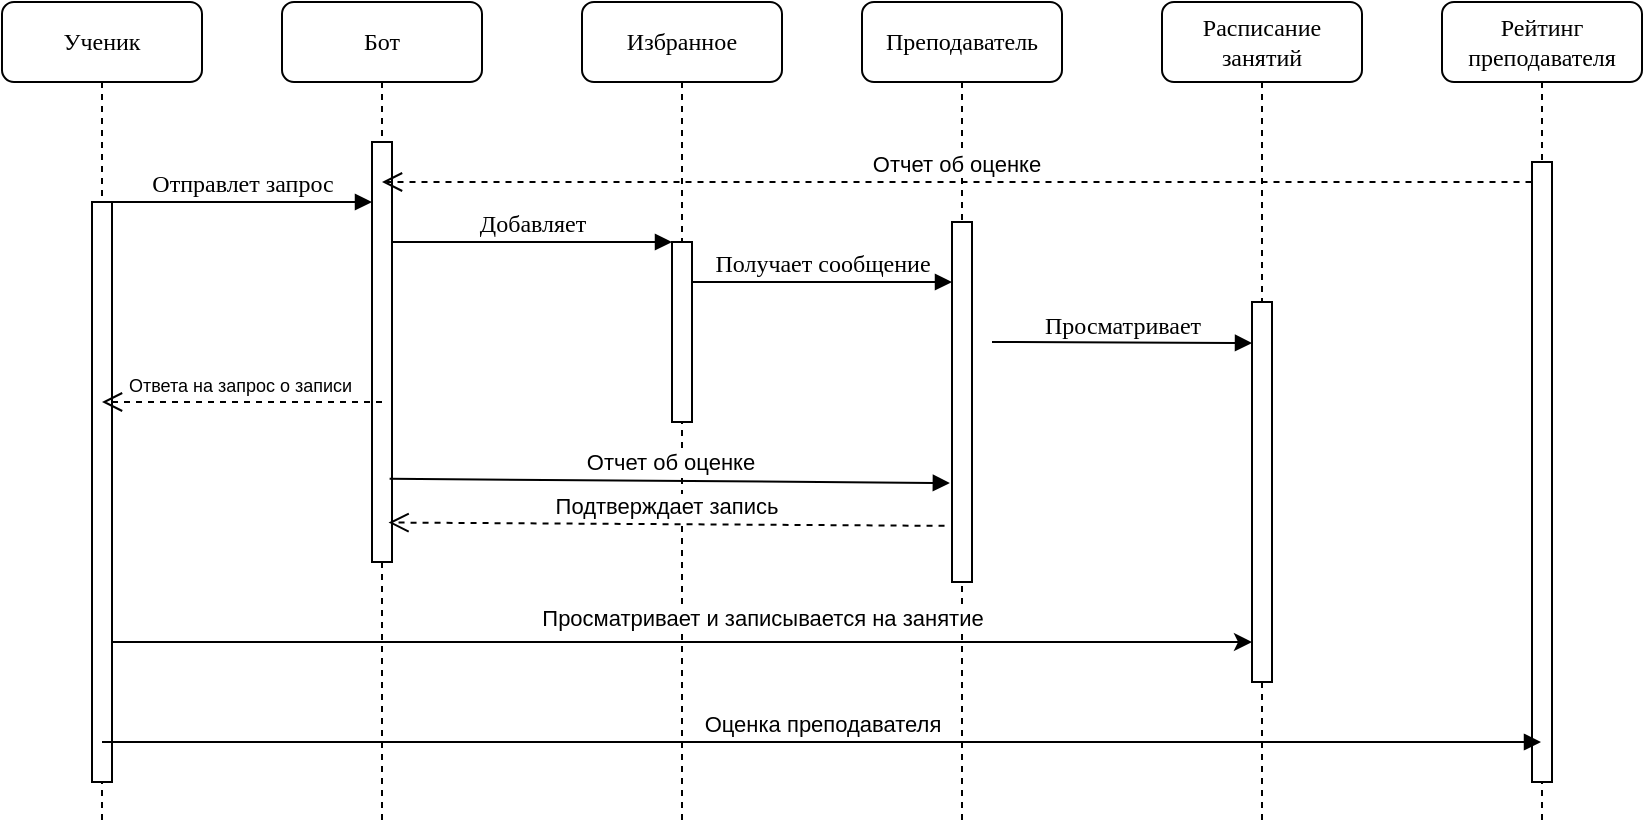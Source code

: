 <mxfile version="22.0.8" type="device">
  <diagram name="Page-1" id="13e1069c-82ec-6db2-03f1-153e76fe0fe0">
    <mxGraphModel dx="1365" dy="549" grid="1" gridSize="10" guides="1" tooltips="1" connect="1" arrows="1" fold="1" page="1" pageScale="1" pageWidth="1100" pageHeight="850" background="none" math="0" shadow="0">
      <root>
        <mxCell id="0" />
        <mxCell id="1" parent="0" />
        <mxCell id="7baba1c4bc27f4b0-2" value="Бот" style="shape=umlLifeline;perimeter=lifelinePerimeter;whiteSpace=wrap;html=1;container=1;collapsible=0;recursiveResize=0;outlineConnect=0;rounded=1;shadow=0;comic=0;labelBackgroundColor=none;strokeWidth=1;fontFamily=Verdana;fontSize=12;align=center;" parent="1" vertex="1">
          <mxGeometry x="240" y="80" width="100" height="410" as="geometry" />
        </mxCell>
        <mxCell id="7baba1c4bc27f4b0-10" value="" style="html=1;points=[];perimeter=orthogonalPerimeter;rounded=0;shadow=0;comic=0;labelBackgroundColor=none;strokeWidth=1;fontFamily=Verdana;fontSize=12;align=center;" parent="7baba1c4bc27f4b0-2" vertex="1">
          <mxGeometry x="45" y="70" width="10" height="210" as="geometry" />
        </mxCell>
        <mxCell id="7baba1c4bc27f4b0-3" value="Избранное" style="shape=umlLifeline;perimeter=lifelinePerimeter;whiteSpace=wrap;html=1;container=1;collapsible=0;recursiveResize=0;outlineConnect=0;rounded=1;shadow=0;comic=0;labelBackgroundColor=none;strokeWidth=1;fontFamily=Verdana;fontSize=12;align=center;" parent="1" vertex="1">
          <mxGeometry x="390" y="80" width="100" height="410" as="geometry" />
        </mxCell>
        <mxCell id="7baba1c4bc27f4b0-13" value="" style="html=1;points=[];perimeter=orthogonalPerimeter;rounded=0;shadow=0;comic=0;labelBackgroundColor=none;strokeWidth=1;fontFamily=Verdana;fontSize=12;align=center;" parent="7baba1c4bc27f4b0-3" vertex="1">
          <mxGeometry x="45" y="120" width="10" height="90" as="geometry" />
        </mxCell>
        <mxCell id="7baba1c4bc27f4b0-4" value="Преподаватель" style="shape=umlLifeline;perimeter=lifelinePerimeter;whiteSpace=wrap;html=1;container=1;collapsible=0;recursiveResize=0;outlineConnect=0;rounded=1;shadow=0;comic=0;labelBackgroundColor=none;strokeWidth=1;fontFamily=Verdana;fontSize=12;align=center;" parent="1" vertex="1">
          <mxGeometry x="530" y="80" width="100" height="410" as="geometry" />
        </mxCell>
        <mxCell id="7baba1c4bc27f4b0-16" value="" style="html=1;points=[];perimeter=orthogonalPerimeter;rounded=0;shadow=0;comic=0;labelBackgroundColor=none;strokeWidth=1;fontFamily=Verdana;fontSize=12;align=center;" parent="7baba1c4bc27f4b0-4" vertex="1">
          <mxGeometry x="45" y="110" width="10" height="180" as="geometry" />
        </mxCell>
        <mxCell id="cYzrO6DvgBqs_mrjTHYA-3" value="" style="endArrow=block;dashed=1;endFill=0;endSize=12;html=1;rounded=0;" edge="1" parent="7baba1c4bc27f4b0-4" source="7baba1c4bc27f4b0-16" target="7baba1c4bc27f4b0-4">
          <mxGeometry width="160" relative="1" as="geometry">
            <mxPoint x="-80" y="280" as="sourcePoint" />
            <mxPoint x="80" y="280" as="targetPoint" />
            <Array as="points" />
          </mxGeometry>
        </mxCell>
        <mxCell id="7baba1c4bc27f4b0-5" value="Расписание занятий" style="shape=umlLifeline;perimeter=lifelinePerimeter;whiteSpace=wrap;html=1;container=1;collapsible=0;recursiveResize=0;outlineConnect=0;rounded=1;shadow=0;comic=0;labelBackgroundColor=none;strokeWidth=1;fontFamily=Verdana;fontSize=12;align=center;" parent="1" vertex="1">
          <mxGeometry x="680" y="80" width="100" height="410" as="geometry" />
        </mxCell>
        <mxCell id="cYzrO6DvgBqs_mrjTHYA-11" value="Отчет об оценке" style="html=1;verticalAlign=bottom;endArrow=open;dashed=1;endSize=8;curved=0;rounded=0;" edge="1" parent="7baba1c4bc27f4b0-5">
          <mxGeometry relative="1" as="geometry">
            <mxPoint x="184.75" y="90" as="sourcePoint" />
            <mxPoint x="-390" y="90" as="targetPoint" />
          </mxGeometry>
        </mxCell>
        <mxCell id="7baba1c4bc27f4b0-6" value="Рейтинг преподавателя" style="shape=umlLifeline;perimeter=lifelinePerimeter;whiteSpace=wrap;html=1;container=1;collapsible=0;recursiveResize=0;outlineConnect=0;rounded=1;shadow=0;comic=0;labelBackgroundColor=none;strokeWidth=1;fontFamily=Verdana;fontSize=12;align=center;" parent="1" vertex="1">
          <mxGeometry x="820" y="80" width="100" height="410" as="geometry" />
        </mxCell>
        <mxCell id="cYzrO6DvgBqs_mrjTHYA-8" value="" style="html=1;points=[];perimeter=orthogonalPerimeter;rounded=0;shadow=0;comic=0;labelBackgroundColor=none;strokeWidth=1;fontFamily=Verdana;fontSize=12;align=center;" vertex="1" parent="7baba1c4bc27f4b0-6">
          <mxGeometry x="45" y="80" width="10" height="310" as="geometry" />
        </mxCell>
        <mxCell id="7baba1c4bc27f4b0-8" value="Ученик" style="shape=umlLifeline;perimeter=lifelinePerimeter;whiteSpace=wrap;html=1;container=1;collapsible=0;recursiveResize=0;outlineConnect=0;rounded=1;shadow=0;comic=0;labelBackgroundColor=none;strokeWidth=1;fontFamily=Verdana;fontSize=12;align=center;" parent="1" vertex="1">
          <mxGeometry x="100" y="80" width="100" height="410" as="geometry" />
        </mxCell>
        <mxCell id="7baba1c4bc27f4b0-9" value="" style="html=1;points=[];perimeter=orthogonalPerimeter;rounded=0;shadow=0;comic=0;labelBackgroundColor=none;strokeWidth=1;fontFamily=Verdana;fontSize=12;align=center;" parent="7baba1c4bc27f4b0-8" vertex="1">
          <mxGeometry x="45" y="100" width="10" height="290" as="geometry" />
        </mxCell>
        <mxCell id="cYzrO6DvgBqs_mrjTHYA-9" value="Оценка преподавателя" style="html=1;verticalAlign=bottom;endArrow=block;curved=0;rounded=0;" edge="1" parent="7baba1c4bc27f4b0-8" target="7baba1c4bc27f4b0-6">
          <mxGeometry width="80" relative="1" as="geometry">
            <mxPoint x="50" y="370" as="sourcePoint" />
            <mxPoint x="130" y="370" as="targetPoint" />
          </mxGeometry>
        </mxCell>
        <mxCell id="7baba1c4bc27f4b0-17" value="Получает сообщение" style="html=1;verticalAlign=bottom;endArrow=block;labelBackgroundColor=none;fontFamily=Verdana;fontSize=12;edgeStyle=elbowEdgeStyle;elbow=vertical;" parent="1" source="7baba1c4bc27f4b0-13" target="7baba1c4bc27f4b0-16" edge="1">
          <mxGeometry relative="1" as="geometry">
            <mxPoint x="510" y="220" as="sourcePoint" />
            <Array as="points">
              <mxPoint x="460" y="220" />
            </Array>
          </mxGeometry>
        </mxCell>
        <mxCell id="7baba1c4bc27f4b0-19" value="" style="html=1;points=[];perimeter=orthogonalPerimeter;rounded=0;shadow=0;comic=0;labelBackgroundColor=none;strokeWidth=1;fontFamily=Verdana;fontSize=12;align=center;" parent="1" vertex="1">
          <mxGeometry x="725" y="230" width="10" height="190" as="geometry" />
        </mxCell>
        <mxCell id="7baba1c4bc27f4b0-20" value="Просматривает" style="html=1;verticalAlign=bottom;endArrow=block;entryX=0;entryY=0;labelBackgroundColor=none;fontFamily=Verdana;fontSize=12;edgeStyle=elbowEdgeStyle;elbow=vertical;" parent="1" edge="1">
          <mxGeometry relative="1" as="geometry">
            <mxPoint x="595" y="250.002" as="sourcePoint" />
            <mxPoint x="725" y="250.54" as="targetPoint" />
          </mxGeometry>
        </mxCell>
        <mxCell id="7baba1c4bc27f4b0-11" value="Отправлет запрос" style="html=1;verticalAlign=bottom;endArrow=block;labelBackgroundColor=none;fontFamily=Verdana;fontSize=12;edgeStyle=elbowEdgeStyle;elbow=vertical;" parent="1" source="7baba1c4bc27f4b0-9" edge="1">
          <mxGeometry relative="1" as="geometry">
            <mxPoint x="220" y="190" as="sourcePoint" />
            <mxPoint x="285" y="180" as="targetPoint" />
            <Array as="points">
              <mxPoint x="220" y="180" />
            </Array>
          </mxGeometry>
        </mxCell>
        <mxCell id="7baba1c4bc27f4b0-14" value="Добавляет" style="html=1;verticalAlign=bottom;endArrow=block;entryX=0;entryY=0;labelBackgroundColor=none;fontFamily=Verdana;fontSize=12;edgeStyle=elbowEdgeStyle;elbow=vertical;" parent="1" source="7baba1c4bc27f4b0-10" target="7baba1c4bc27f4b0-13" edge="1">
          <mxGeometry relative="1" as="geometry">
            <mxPoint x="370" y="200" as="sourcePoint" />
          </mxGeometry>
        </mxCell>
        <mxCell id="cYzrO6DvgBqs_mrjTHYA-1" value="" style="endArrow=classic;html=1;rounded=0;entryX=0.027;entryY=0.903;entryDx=0;entryDy=0;entryPerimeter=0;" edge="1" parent="1">
          <mxGeometry width="50" height="50" relative="1" as="geometry">
            <mxPoint x="154.73" y="400.0" as="sourcePoint" />
            <mxPoint x="725.0" y="400.0" as="targetPoint" />
          </mxGeometry>
        </mxCell>
        <mxCell id="cYzrO6DvgBqs_mrjTHYA-2" value="Просматривает и записывается на занятие" style="edgeLabel;html=1;align=center;verticalAlign=middle;resizable=0;points=[];" vertex="1" connectable="0" parent="cYzrO6DvgBqs_mrjTHYA-1">
          <mxGeometry x="0.127" y="-2" relative="1" as="geometry">
            <mxPoint x="4" y="-14" as="offset" />
          </mxGeometry>
        </mxCell>
        <mxCell id="cYzrO6DvgBqs_mrjTHYA-7" value="&lt;font style=&quot;font-size: 9px;&quot;&gt;Ответа на запрос о записи&amp;nbsp;&lt;/font&gt;" style="html=1;verticalAlign=bottom;endArrow=open;dashed=1;endSize=8;curved=0;rounded=0;" edge="1" parent="1" target="7baba1c4bc27f4b0-8">
          <mxGeometry relative="1" as="geometry">
            <mxPoint x="290" y="280" as="sourcePoint" />
            <mxPoint x="210" y="280" as="targetPoint" />
          </mxGeometry>
        </mxCell>
        <mxCell id="cYzrO6DvgBqs_mrjTHYA-12" value="Отчет об оценке" style="html=1;verticalAlign=bottom;endArrow=block;curved=0;rounded=0;entryX=-0.107;entryY=0.725;entryDx=0;entryDy=0;entryPerimeter=0;exitX=0.88;exitY=0.802;exitDx=0;exitDy=0;exitPerimeter=0;" edge="1" parent="1" source="7baba1c4bc27f4b0-10" target="7baba1c4bc27f4b0-16">
          <mxGeometry width="80" relative="1" as="geometry">
            <mxPoint x="290" y="310" as="sourcePoint" />
            <mxPoint x="370" y="320" as="targetPoint" />
          </mxGeometry>
        </mxCell>
        <mxCell id="cYzrO6DvgBqs_mrjTHYA-6" value="Подтверждает запись" style="html=1;verticalAlign=bottom;endArrow=open;dashed=1;endSize=8;curved=0;rounded=0;entryX=0.827;entryY=0.906;entryDx=0;entryDy=0;entryPerimeter=0;exitX=-0.373;exitY=0.844;exitDx=0;exitDy=0;exitPerimeter=0;" edge="1" parent="1" source="7baba1c4bc27f4b0-16" target="7baba1c4bc27f4b0-10">
          <mxGeometry relative="1" as="geometry">
            <mxPoint x="575" y="340" as="sourcePoint" />
            <mxPoint x="285" y="340" as="targetPoint" />
          </mxGeometry>
        </mxCell>
      </root>
    </mxGraphModel>
  </diagram>
</mxfile>
